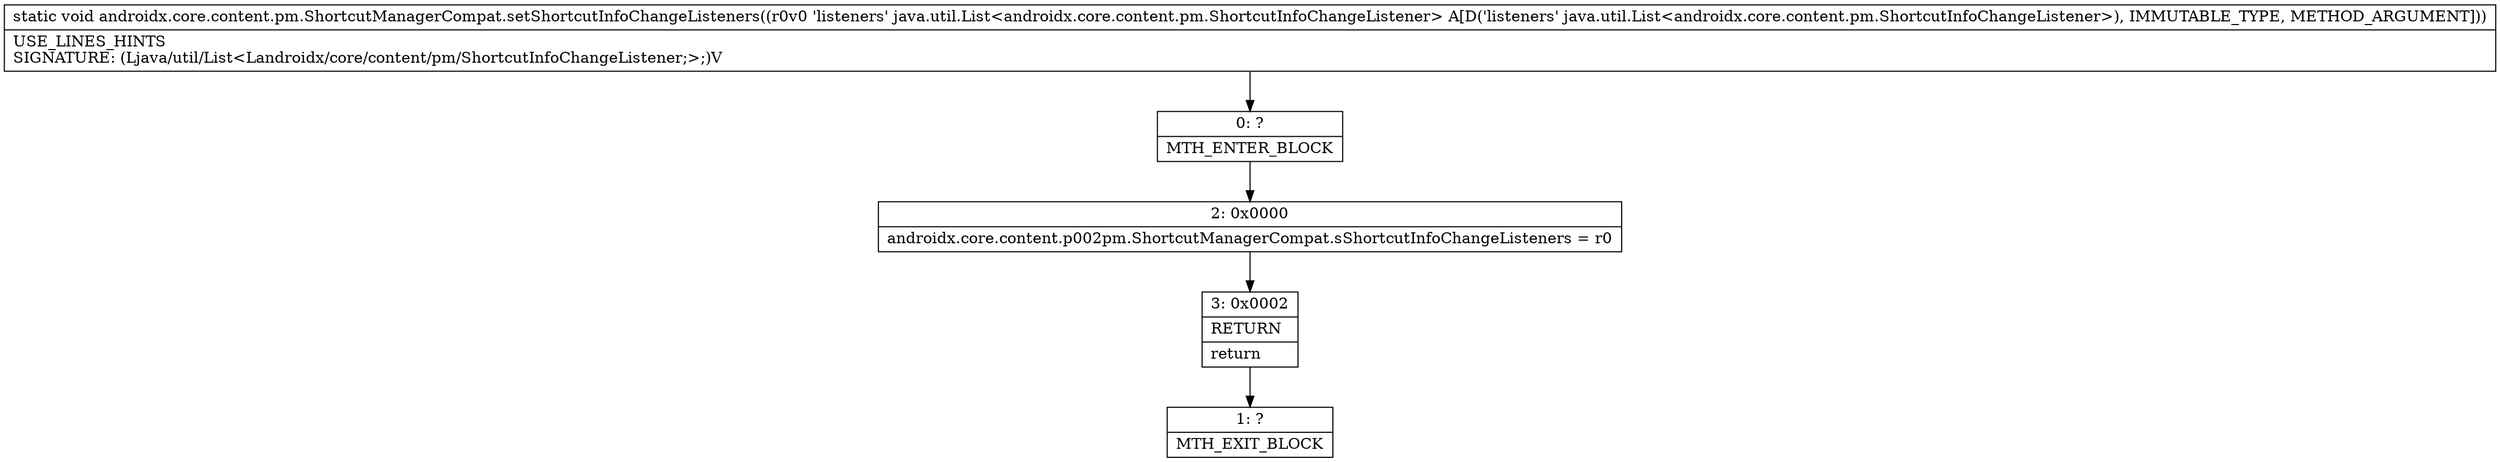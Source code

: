 digraph "CFG forandroidx.core.content.pm.ShortcutManagerCompat.setShortcutInfoChangeListeners(Ljava\/util\/List;)V" {
Node_0 [shape=record,label="{0\:\ ?|MTH_ENTER_BLOCK\l}"];
Node_2 [shape=record,label="{2\:\ 0x0000|androidx.core.content.p002pm.ShortcutManagerCompat.sShortcutInfoChangeListeners = r0\l}"];
Node_3 [shape=record,label="{3\:\ 0x0002|RETURN\l|return\l}"];
Node_1 [shape=record,label="{1\:\ ?|MTH_EXIT_BLOCK\l}"];
MethodNode[shape=record,label="{static void androidx.core.content.pm.ShortcutManagerCompat.setShortcutInfoChangeListeners((r0v0 'listeners' java.util.List\<androidx.core.content.pm.ShortcutInfoChangeListener\> A[D('listeners' java.util.List\<androidx.core.content.pm.ShortcutInfoChangeListener\>), IMMUTABLE_TYPE, METHOD_ARGUMENT]))  | USE_LINES_HINTS\lSIGNATURE: (Ljava\/util\/List\<Landroidx\/core\/content\/pm\/ShortcutInfoChangeListener;\>;)V\l}"];
MethodNode -> Node_0;Node_0 -> Node_2;
Node_2 -> Node_3;
Node_3 -> Node_1;
}

